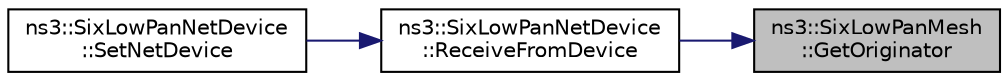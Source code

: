 digraph "ns3::SixLowPanMesh::GetOriginator"
{
 // LATEX_PDF_SIZE
  edge [fontname="Helvetica",fontsize="10",labelfontname="Helvetica",labelfontsize="10"];
  node [fontname="Helvetica",fontsize="10",shape=record];
  rankdir="RL";
  Node1 [label="ns3::SixLowPanMesh\l::GetOriginator",height=0.2,width=0.4,color="black", fillcolor="grey75", style="filled", fontcolor="black",tooltip="Get the \"Originator\" address."];
  Node1 -> Node2 [dir="back",color="midnightblue",fontsize="10",style="solid",fontname="Helvetica"];
  Node2 [label="ns3::SixLowPanNetDevice\l::ReceiveFromDevice",height=0.2,width=0.4,color="black", fillcolor="white", style="filled",URL="$classns3_1_1_six_low_pan_net_device.html#a35d31ab6c6270f1923ce5b0f77d582b6",tooltip="Receives all the packets from a NetDevice for further processing."];
  Node2 -> Node3 [dir="back",color="midnightblue",fontsize="10",style="solid",fontname="Helvetica"];
  Node3 [label="ns3::SixLowPanNetDevice\l::SetNetDevice",height=0.2,width=0.4,color="black", fillcolor="white", style="filled",URL="$classns3_1_1_six_low_pan_net_device.html#a81c74a5dc06e3fbad1a8b1c59d1f68fa",tooltip="Setup SixLowPan to be a proxy for the specified NetDevice."];
}
